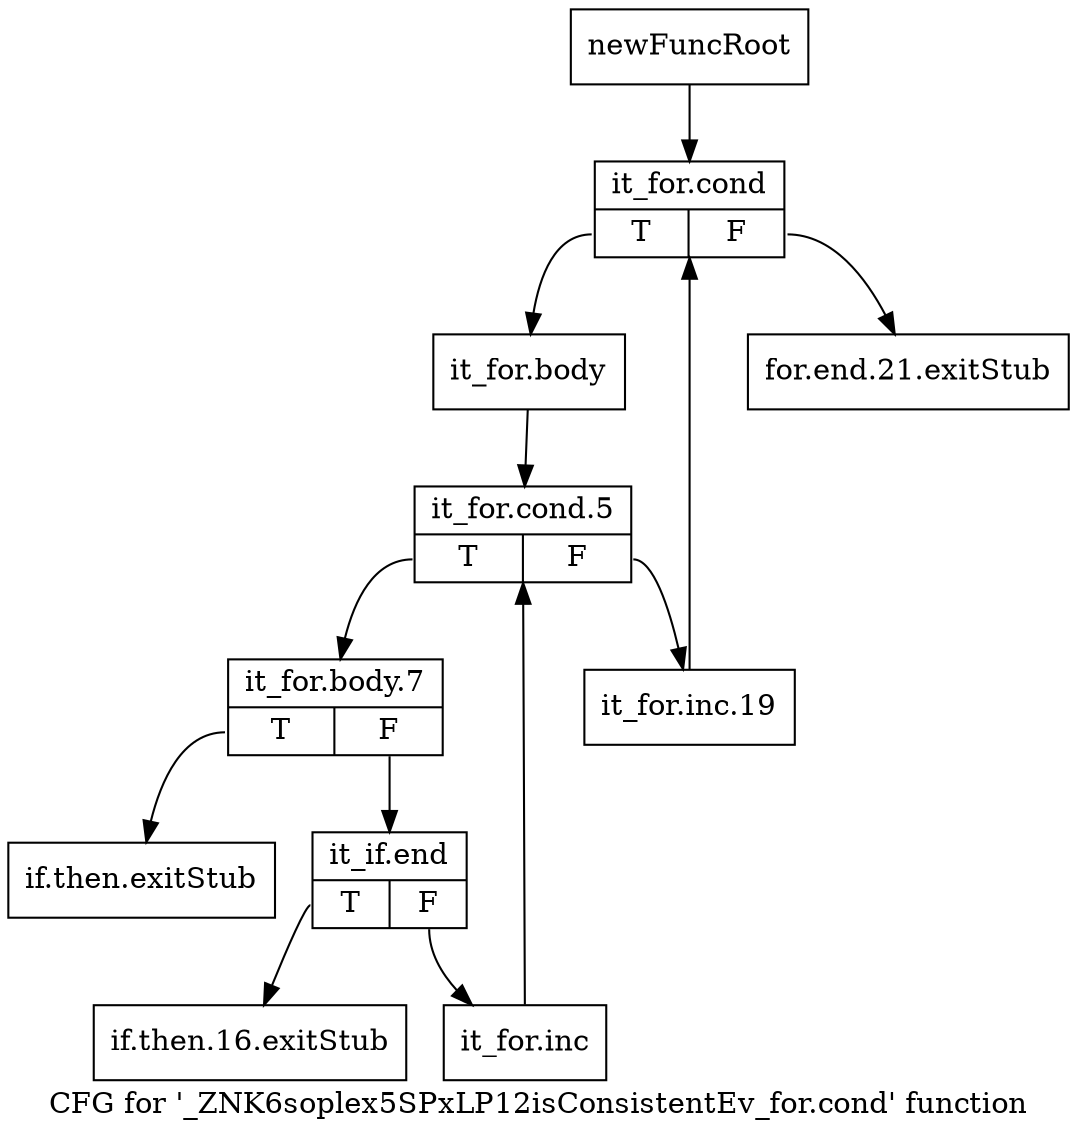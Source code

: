 digraph "CFG for '_ZNK6soplex5SPxLP12isConsistentEv_for.cond' function" {
	label="CFG for '_ZNK6soplex5SPxLP12isConsistentEv_for.cond' function";

	Node0x2e2fbd0 [shape=record,label="{newFuncRoot}"];
	Node0x2e2fbd0 -> Node0x2e30140;
	Node0x2e2fc20 [shape=record,label="{for.end.21.exitStub}"];
	Node0x2e2fc70 [shape=record,label="{if.then.exitStub}"];
	Node0x2e300f0 [shape=record,label="{if.then.16.exitStub}"];
	Node0x2e30140 [shape=record,label="{it_for.cond|{<s0>T|<s1>F}}"];
	Node0x2e30140:s0 -> Node0x2e30190;
	Node0x2e30140:s1 -> Node0x2e2fc20;
	Node0x2e30190 [shape=record,label="{it_for.body}"];
	Node0x2e30190 -> Node0x2e301e0;
	Node0x2e301e0 [shape=record,label="{it_for.cond.5|{<s0>T|<s1>F}}"];
	Node0x2e301e0:s0 -> Node0x2e30280;
	Node0x2e301e0:s1 -> Node0x2e30230;
	Node0x2e30230 [shape=record,label="{it_for.inc.19}"];
	Node0x2e30230 -> Node0x2e30140;
	Node0x2e30280 [shape=record,label="{it_for.body.7|{<s0>T|<s1>F}}"];
	Node0x2e30280:s0 -> Node0x2e2fc70;
	Node0x2e30280:s1 -> Node0x2e302d0;
	Node0x2e302d0 [shape=record,label="{it_if.end|{<s0>T|<s1>F}}"];
	Node0x2e302d0:s0 -> Node0x2e300f0;
	Node0x2e302d0:s1 -> Node0x2e30320;
	Node0x2e30320 [shape=record,label="{it_for.inc}"];
	Node0x2e30320 -> Node0x2e301e0;
}
